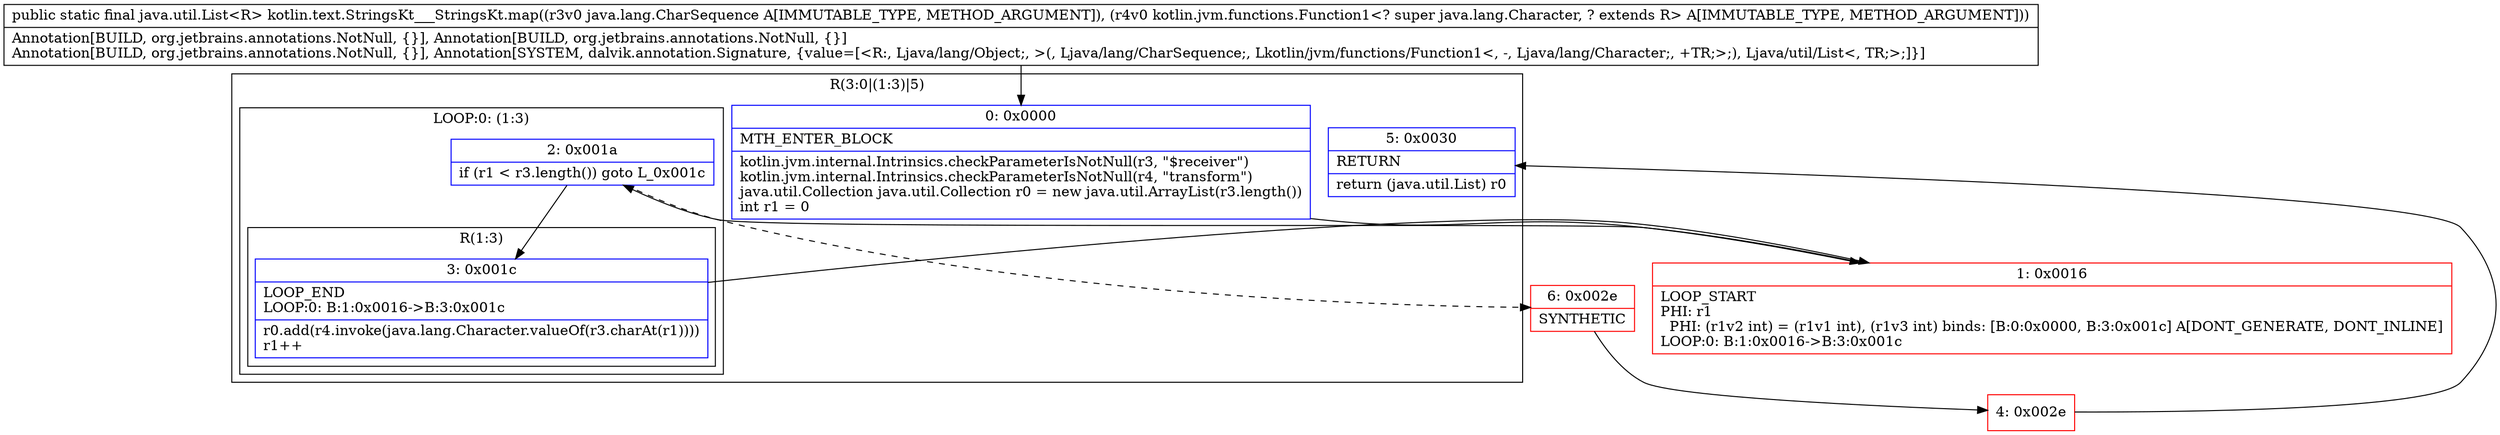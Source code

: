 digraph "CFG forkotlin.text.StringsKt___StringsKt.map(Ljava\/lang\/CharSequence;Lkotlin\/jvm\/functions\/Function1;)Ljava\/util\/List;" {
subgraph cluster_Region_770738676 {
label = "R(3:0|(1:3)|5)";
node [shape=record,color=blue];
Node_0 [shape=record,label="{0\:\ 0x0000|MTH_ENTER_BLOCK\l|kotlin.jvm.internal.Intrinsics.checkParameterIsNotNull(r3, \"$receiver\")\lkotlin.jvm.internal.Intrinsics.checkParameterIsNotNull(r4, \"transform\")\ljava.util.Collection java.util.Collection r0 = new java.util.ArrayList(r3.length())\lint r1 = 0\l}"];
subgraph cluster_LoopRegion_174911292 {
label = "LOOP:0: (1:3)";
node [shape=record,color=blue];
Node_2 [shape=record,label="{2\:\ 0x001a|if (r1 \< r3.length()) goto L_0x001c\l}"];
subgraph cluster_Region_2110621447 {
label = "R(1:3)";
node [shape=record,color=blue];
Node_3 [shape=record,label="{3\:\ 0x001c|LOOP_END\lLOOP:0: B:1:0x0016\-\>B:3:0x001c\l|r0.add(r4.invoke(java.lang.Character.valueOf(r3.charAt(r1))))\lr1++\l}"];
}
}
Node_5 [shape=record,label="{5\:\ 0x0030|RETURN\l|return (java.util.List) r0\l}"];
}
Node_1 [shape=record,color=red,label="{1\:\ 0x0016|LOOP_START\lPHI: r1 \l  PHI: (r1v2 int) = (r1v1 int), (r1v3 int) binds: [B:0:0x0000, B:3:0x001c] A[DONT_GENERATE, DONT_INLINE]\lLOOP:0: B:1:0x0016\-\>B:3:0x001c\l}"];
Node_4 [shape=record,color=red,label="{4\:\ 0x002e}"];
Node_6 [shape=record,color=red,label="{6\:\ 0x002e|SYNTHETIC\l}"];
MethodNode[shape=record,label="{public static final java.util.List\<R\> kotlin.text.StringsKt___StringsKt.map((r3v0 java.lang.CharSequence A[IMMUTABLE_TYPE, METHOD_ARGUMENT]), (r4v0 kotlin.jvm.functions.Function1\<? super java.lang.Character, ? extends R\> A[IMMUTABLE_TYPE, METHOD_ARGUMENT]))  | Annotation[BUILD, org.jetbrains.annotations.NotNull, \{\}], Annotation[BUILD, org.jetbrains.annotations.NotNull, \{\}]\lAnnotation[BUILD, org.jetbrains.annotations.NotNull, \{\}], Annotation[SYSTEM, dalvik.annotation.Signature, \{value=[\<R:, Ljava\/lang\/Object;, \>(, Ljava\/lang\/CharSequence;, Lkotlin\/jvm\/functions\/Function1\<, \-, Ljava\/lang\/Character;, +TR;\>;), Ljava\/util\/List\<, TR;\>;]\}]\l}"];
MethodNode -> Node_0;
Node_0 -> Node_1;
Node_2 -> Node_3;
Node_2 -> Node_6[style=dashed];
Node_3 -> Node_1;
Node_1 -> Node_2;
Node_4 -> Node_5;
Node_6 -> Node_4;
}


